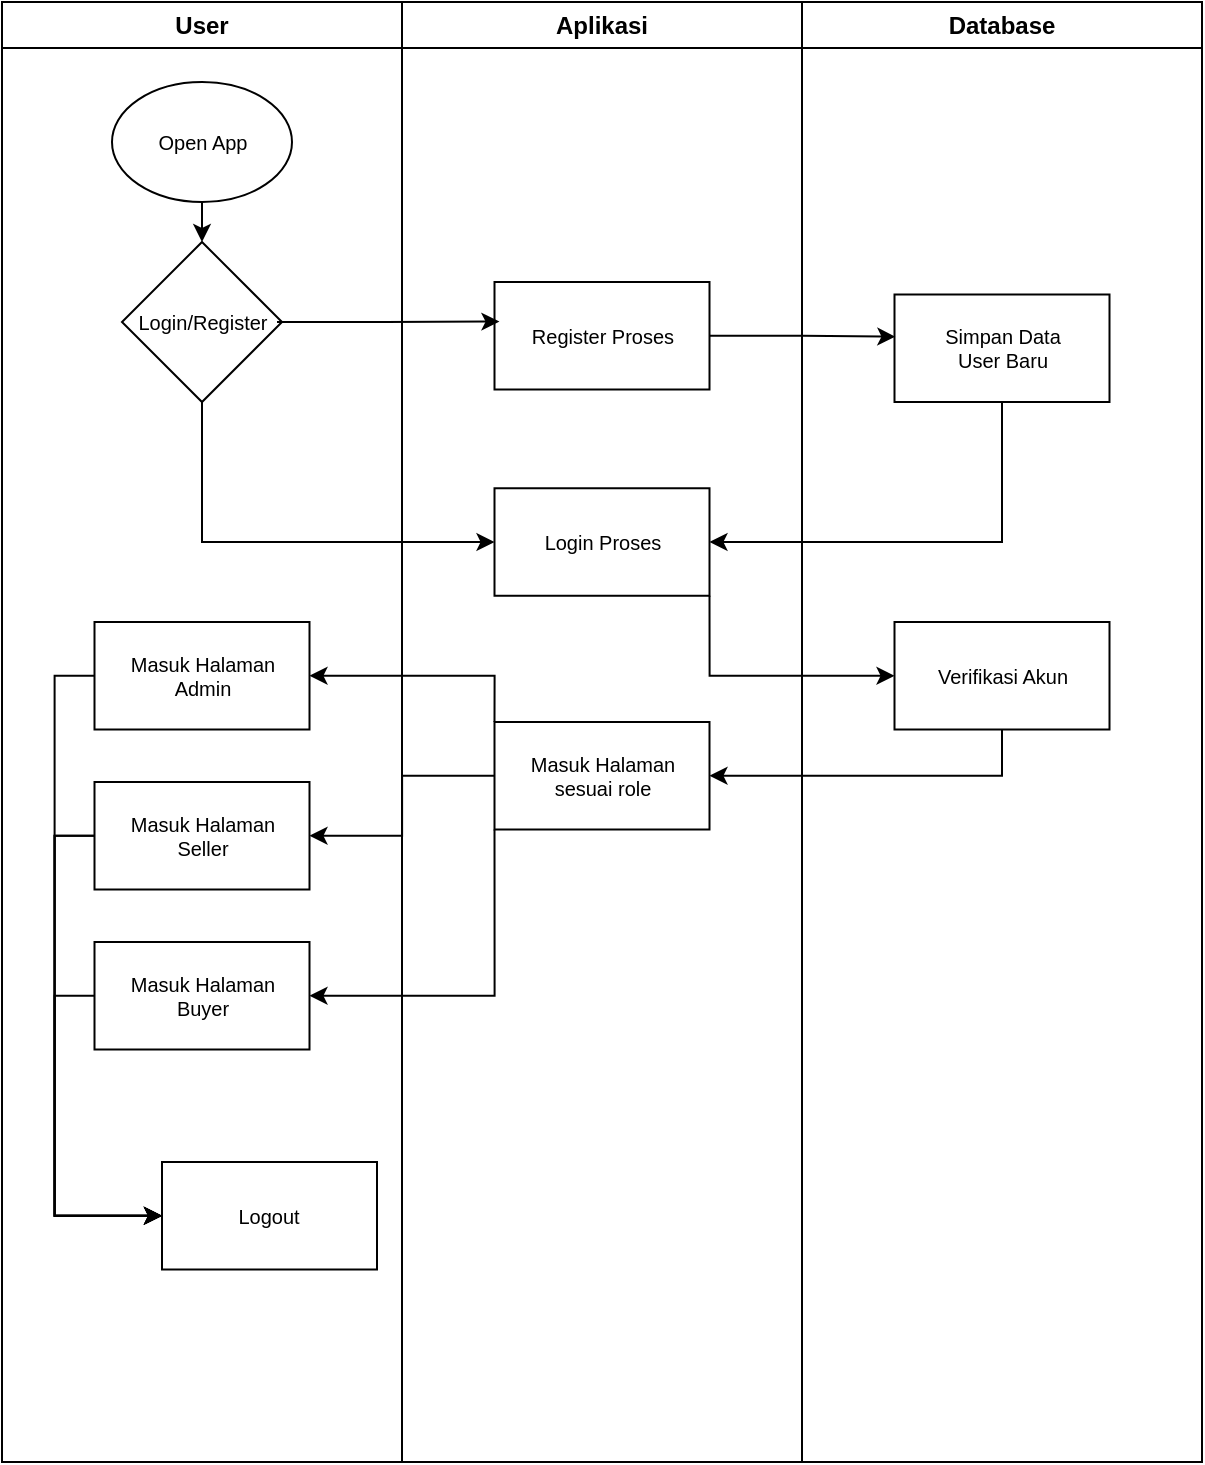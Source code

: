 <mxfile version="28.1.1">
  <diagram name="Halaman-1" id="SJ_dmw7XxOMmIHAftR0B">
    <mxGraphModel dx="1426" dy="789" grid="1" gridSize="10" guides="1" tooltips="1" connect="1" arrows="1" fold="1" page="1" pageScale="1" pageWidth="827" pageHeight="1169" math="0" shadow="0">
      <root>
        <mxCell id="0" />
        <mxCell id="1" parent="0" />
        <mxCell id="0yljguDL6A0CscPSdTye-1" value="User" style="swimlane;whiteSpace=wrap;html=1;" vertex="1" parent="1">
          <mxGeometry x="120" y="110" width="200" height="730" as="geometry" />
        </mxCell>
        <mxCell id="0yljguDL6A0CscPSdTye-12" style="edgeStyle=orthogonalEdgeStyle;rounded=0;orthogonalLoop=1;jettySize=auto;html=1;exitX=0.5;exitY=1;exitDx=0;exitDy=0;entryX=0.5;entryY=0;entryDx=0;entryDy=0;" edge="1" parent="0yljguDL6A0CscPSdTye-1" source="0yljguDL6A0CscPSdTye-4" target="0yljguDL6A0CscPSdTye-6">
          <mxGeometry relative="1" as="geometry" />
        </mxCell>
        <mxCell id="0yljguDL6A0CscPSdTye-4" value="" style="ellipse;whiteSpace=wrap;html=1;" vertex="1" parent="0yljguDL6A0CscPSdTye-1">
          <mxGeometry x="55" y="40" width="90" height="60" as="geometry" />
        </mxCell>
        <mxCell id="0yljguDL6A0CscPSdTye-6" value="" style="rhombus;whiteSpace=wrap;html=1;" vertex="1" parent="0yljguDL6A0CscPSdTye-1">
          <mxGeometry x="60" y="120" width="80" height="80" as="geometry" />
        </mxCell>
        <mxCell id="0yljguDL6A0CscPSdTye-8" value="Login/Register" style="text;html=1;align=center;verticalAlign=middle;whiteSpace=wrap;rounded=0;fontSize=10;" vertex="1" parent="0yljguDL6A0CscPSdTye-1">
          <mxGeometry x="62.5" y="146.25" width="75" height="27.5" as="geometry" />
        </mxCell>
        <mxCell id="0yljguDL6A0CscPSdTye-9" value="Open App" style="text;html=1;align=center;verticalAlign=middle;whiteSpace=wrap;rounded=0;fontSize=10;" vertex="1" parent="0yljguDL6A0CscPSdTye-1">
          <mxGeometry x="62.5" y="56.25" width="75" height="27.5" as="geometry" />
        </mxCell>
        <mxCell id="0yljguDL6A0CscPSdTye-43" style="edgeStyle=orthogonalEdgeStyle;rounded=0;orthogonalLoop=1;jettySize=auto;html=1;exitX=0;exitY=0.5;exitDx=0;exitDy=0;entryX=0;entryY=0.5;entryDx=0;entryDy=0;" edge="1" parent="0yljguDL6A0CscPSdTye-1" source="0yljguDL6A0CscPSdTye-30" target="0yljguDL6A0CscPSdTye-41">
          <mxGeometry relative="1" as="geometry">
            <mxPoint x="20" y="600" as="targetPoint" />
          </mxGeometry>
        </mxCell>
        <mxCell id="0yljguDL6A0CscPSdTye-30" value="" style="rounded=0;whiteSpace=wrap;html=1;" vertex="1" parent="0yljguDL6A0CscPSdTye-1">
          <mxGeometry x="46.25" y="310" width="107.5" height="53.75" as="geometry" />
        </mxCell>
        <mxCell id="0yljguDL6A0CscPSdTye-31" value="Masuk Halaman Admin" style="text;html=1;align=center;verticalAlign=middle;whiteSpace=wrap;rounded=0;fontSize=10;" vertex="1" parent="0yljguDL6A0CscPSdTye-1">
          <mxGeometry x="62.5" y="323.12" width="75" height="27.5" as="geometry" />
        </mxCell>
        <mxCell id="0yljguDL6A0CscPSdTye-44" style="edgeStyle=orthogonalEdgeStyle;rounded=0;orthogonalLoop=1;jettySize=auto;html=1;exitX=0;exitY=0.5;exitDx=0;exitDy=0;entryX=0;entryY=0.5;entryDx=0;entryDy=0;" edge="1" parent="0yljguDL6A0CscPSdTye-1" source="0yljguDL6A0CscPSdTye-32" target="0yljguDL6A0CscPSdTye-41">
          <mxGeometry relative="1" as="geometry" />
        </mxCell>
        <mxCell id="0yljguDL6A0CscPSdTye-46" style="edgeStyle=orthogonalEdgeStyle;rounded=0;orthogonalLoop=1;jettySize=auto;html=1;exitX=0;exitY=0.5;exitDx=0;exitDy=0;entryX=0;entryY=0.5;entryDx=0;entryDy=0;" edge="1" parent="0yljguDL6A0CscPSdTye-1" source="0yljguDL6A0CscPSdTye-32" target="0yljguDL6A0CscPSdTye-41">
          <mxGeometry relative="1" as="geometry" />
        </mxCell>
        <mxCell id="0yljguDL6A0CscPSdTye-32" value="" style="rounded=0;whiteSpace=wrap;html=1;" vertex="1" parent="0yljguDL6A0CscPSdTye-1">
          <mxGeometry x="46.25" y="390" width="107.5" height="53.75" as="geometry" />
        </mxCell>
        <mxCell id="0yljguDL6A0CscPSdTye-33" value="Masuk Halaman Seller" style="text;html=1;align=center;verticalAlign=middle;whiteSpace=wrap;rounded=0;fontSize=10;" vertex="1" parent="0yljguDL6A0CscPSdTye-1">
          <mxGeometry x="62.5" y="403.12" width="75" height="27.5" as="geometry" />
        </mxCell>
        <mxCell id="0yljguDL6A0CscPSdTye-47" style="edgeStyle=orthogonalEdgeStyle;rounded=0;orthogonalLoop=1;jettySize=auto;html=1;exitX=0;exitY=0.5;exitDx=0;exitDy=0;entryX=0;entryY=0.5;entryDx=0;entryDy=0;" edge="1" parent="0yljguDL6A0CscPSdTye-1" source="0yljguDL6A0CscPSdTye-34" target="0yljguDL6A0CscPSdTye-41">
          <mxGeometry relative="1" as="geometry" />
        </mxCell>
        <mxCell id="0yljguDL6A0CscPSdTye-34" value="" style="rounded=0;whiteSpace=wrap;html=1;" vertex="1" parent="0yljguDL6A0CscPSdTye-1">
          <mxGeometry x="46.25" y="470" width="107.5" height="53.75" as="geometry" />
        </mxCell>
        <mxCell id="0yljguDL6A0CscPSdTye-35" value="Masuk Halaman Buyer" style="text;html=1;align=center;verticalAlign=middle;whiteSpace=wrap;rounded=0;fontSize=10;" vertex="1" parent="0yljguDL6A0CscPSdTye-1">
          <mxGeometry x="62.5" y="483.12" width="75" height="27.5" as="geometry" />
        </mxCell>
        <mxCell id="0yljguDL6A0CscPSdTye-41" value="" style="rounded=0;whiteSpace=wrap;html=1;" vertex="1" parent="0yljguDL6A0CscPSdTye-1">
          <mxGeometry x="80" y="580" width="107.5" height="53.75" as="geometry" />
        </mxCell>
        <mxCell id="0yljguDL6A0CscPSdTye-42" value="Logout" style="text;html=1;align=center;verticalAlign=middle;whiteSpace=wrap;rounded=0;fontSize=10;" vertex="1" parent="0yljguDL6A0CscPSdTye-1">
          <mxGeometry x="96.25" y="593.12" width="75" height="27.5" as="geometry" />
        </mxCell>
        <mxCell id="0yljguDL6A0CscPSdTye-2" value="Aplikasi" style="swimlane;whiteSpace=wrap;html=1;startSize=23;" vertex="1" parent="1">
          <mxGeometry x="320" y="110" width="200" height="730" as="geometry" />
        </mxCell>
        <mxCell id="0yljguDL6A0CscPSdTye-10" value="" style="rounded=0;whiteSpace=wrap;html=1;" vertex="1" parent="0yljguDL6A0CscPSdTye-2">
          <mxGeometry x="46.25" y="140" width="107.5" height="53.75" as="geometry" />
        </mxCell>
        <mxCell id="0yljguDL6A0CscPSdTye-11" value="Register Proses" style="text;html=1;align=center;verticalAlign=middle;whiteSpace=wrap;rounded=0;fontSize=10;" vertex="1" parent="0yljguDL6A0CscPSdTye-2">
          <mxGeometry x="62.5" y="153.13" width="75" height="27.5" as="geometry" />
        </mxCell>
        <mxCell id="0yljguDL6A0CscPSdTye-15" value="" style="rounded=0;whiteSpace=wrap;html=1;" vertex="1" parent="0yljguDL6A0CscPSdTye-2">
          <mxGeometry x="46.25" y="243.13" width="107.5" height="53.75" as="geometry" />
        </mxCell>
        <mxCell id="0yljguDL6A0CscPSdTye-16" value="Login Proses" style="text;html=1;align=center;verticalAlign=middle;whiteSpace=wrap;rounded=0;fontSize=10;" vertex="1" parent="0yljguDL6A0CscPSdTye-2">
          <mxGeometry x="62.5" y="256.25" width="75" height="27.5" as="geometry" />
        </mxCell>
        <mxCell id="0yljguDL6A0CscPSdTye-27" value="" style="rounded=0;whiteSpace=wrap;html=1;" vertex="1" parent="0yljguDL6A0CscPSdTye-2">
          <mxGeometry x="46.25" y="360" width="107.5" height="53.75" as="geometry" />
        </mxCell>
        <mxCell id="0yljguDL6A0CscPSdTye-28" value="Masuk Halaman sesuai role" style="text;html=1;align=center;verticalAlign=middle;whiteSpace=wrap;rounded=0;fontSize=10;" vertex="1" parent="0yljguDL6A0CscPSdTye-2">
          <mxGeometry x="62.5" y="373.12" width="75" height="27.5" as="geometry" />
        </mxCell>
        <mxCell id="0yljguDL6A0CscPSdTye-3" value="Database" style="swimlane;whiteSpace=wrap;html=1;" vertex="1" parent="1">
          <mxGeometry x="520" y="110" width="200" height="730" as="geometry" />
        </mxCell>
        <mxCell id="0yljguDL6A0CscPSdTye-18" value="" style="rounded=0;whiteSpace=wrap;html=1;" vertex="1" parent="0yljguDL6A0CscPSdTye-3">
          <mxGeometry x="46.25" y="146.25" width="107.5" height="53.75" as="geometry" />
        </mxCell>
        <mxCell id="0yljguDL6A0CscPSdTye-19" value="Simpan Data User Baru" style="text;html=1;align=center;verticalAlign=middle;whiteSpace=wrap;rounded=0;fontSize=10;" vertex="1" parent="0yljguDL6A0CscPSdTye-3">
          <mxGeometry x="62.5" y="159.37" width="75" height="27.5" as="geometry" />
        </mxCell>
        <mxCell id="0yljguDL6A0CscPSdTye-21" value="" style="rounded=0;whiteSpace=wrap;html=1;" vertex="1" parent="0yljguDL6A0CscPSdTye-3">
          <mxGeometry x="46.25" y="310" width="107.5" height="53.75" as="geometry" />
        </mxCell>
        <mxCell id="0yljguDL6A0CscPSdTye-22" value="Verifikasi Akun" style="text;html=1;align=center;verticalAlign=middle;whiteSpace=wrap;rounded=0;fontSize=10;" vertex="1" parent="0yljguDL6A0CscPSdTye-3">
          <mxGeometry x="62.5" y="323.12" width="75" height="27.5" as="geometry" />
        </mxCell>
        <mxCell id="0yljguDL6A0CscPSdTye-14" style="edgeStyle=orthogonalEdgeStyle;rounded=0;orthogonalLoop=1;jettySize=auto;html=1;exitX=1;exitY=0.5;exitDx=0;exitDy=0;entryX=0.023;entryY=0.368;entryDx=0;entryDy=0;entryPerimeter=0;" edge="1" parent="1" source="0yljguDL6A0CscPSdTye-8" target="0yljguDL6A0CscPSdTye-10">
          <mxGeometry relative="1" as="geometry" />
        </mxCell>
        <mxCell id="0yljguDL6A0CscPSdTye-17" style="edgeStyle=orthogonalEdgeStyle;rounded=0;orthogonalLoop=1;jettySize=auto;html=1;exitX=0.5;exitY=1;exitDx=0;exitDy=0;entryX=0;entryY=0.5;entryDx=0;entryDy=0;" edge="1" parent="1" source="0yljguDL6A0CscPSdTye-6" target="0yljguDL6A0CscPSdTye-15">
          <mxGeometry relative="1" as="geometry" />
        </mxCell>
        <mxCell id="0yljguDL6A0CscPSdTye-20" style="edgeStyle=orthogonalEdgeStyle;rounded=0;orthogonalLoop=1;jettySize=auto;html=1;exitX=1;exitY=0.5;exitDx=0;exitDy=0;entryX=0.004;entryY=0.393;entryDx=0;entryDy=0;entryPerimeter=0;" edge="1" parent="1" source="0yljguDL6A0CscPSdTye-10" target="0yljguDL6A0CscPSdTye-18">
          <mxGeometry relative="1" as="geometry" />
        </mxCell>
        <mxCell id="0yljguDL6A0CscPSdTye-26" style="edgeStyle=orthogonalEdgeStyle;rounded=0;orthogonalLoop=1;jettySize=auto;html=1;exitX=1;exitY=1;exitDx=0;exitDy=0;entryX=0;entryY=0.5;entryDx=0;entryDy=0;" edge="1" parent="1" source="0yljguDL6A0CscPSdTye-15" target="0yljguDL6A0CscPSdTye-21">
          <mxGeometry relative="1" as="geometry" />
        </mxCell>
        <mxCell id="0yljguDL6A0CscPSdTye-29" style="edgeStyle=orthogonalEdgeStyle;rounded=0;orthogonalLoop=1;jettySize=auto;html=1;exitX=0.5;exitY=1;exitDx=0;exitDy=0;entryX=1;entryY=0.5;entryDx=0;entryDy=0;" edge="1" parent="1" source="0yljguDL6A0CscPSdTye-21" target="0yljguDL6A0CscPSdTye-27">
          <mxGeometry relative="1" as="geometry" />
        </mxCell>
        <mxCell id="0yljguDL6A0CscPSdTye-36" style="edgeStyle=orthogonalEdgeStyle;rounded=0;orthogonalLoop=1;jettySize=auto;html=1;exitX=0;exitY=0;exitDx=0;exitDy=0;entryX=1;entryY=0.5;entryDx=0;entryDy=0;" edge="1" parent="1" source="0yljguDL6A0CscPSdTye-27" target="0yljguDL6A0CscPSdTye-30">
          <mxGeometry relative="1" as="geometry" />
        </mxCell>
        <mxCell id="0yljguDL6A0CscPSdTye-37" style="edgeStyle=orthogonalEdgeStyle;rounded=0;orthogonalLoop=1;jettySize=auto;html=1;exitX=0;exitY=1;exitDx=0;exitDy=0;entryX=1;entryY=0.5;entryDx=0;entryDy=0;" edge="1" parent="1" source="0yljguDL6A0CscPSdTye-27" target="0yljguDL6A0CscPSdTye-34">
          <mxGeometry relative="1" as="geometry" />
        </mxCell>
        <mxCell id="0yljguDL6A0CscPSdTye-38" style="edgeStyle=orthogonalEdgeStyle;rounded=0;orthogonalLoop=1;jettySize=auto;html=1;exitX=0;exitY=0.5;exitDx=0;exitDy=0;entryX=1;entryY=0.5;entryDx=0;entryDy=0;" edge="1" parent="1" source="0yljguDL6A0CscPSdTye-27" target="0yljguDL6A0CscPSdTye-32">
          <mxGeometry relative="1" as="geometry" />
        </mxCell>
        <mxCell id="0yljguDL6A0CscPSdTye-40" style="edgeStyle=orthogonalEdgeStyle;rounded=0;orthogonalLoop=1;jettySize=auto;html=1;exitX=0.5;exitY=1;exitDx=0;exitDy=0;entryX=1;entryY=0.5;entryDx=0;entryDy=0;" edge="1" parent="1" source="0yljguDL6A0CscPSdTye-18" target="0yljguDL6A0CscPSdTye-15">
          <mxGeometry relative="1" as="geometry" />
        </mxCell>
      </root>
    </mxGraphModel>
  </diagram>
</mxfile>
